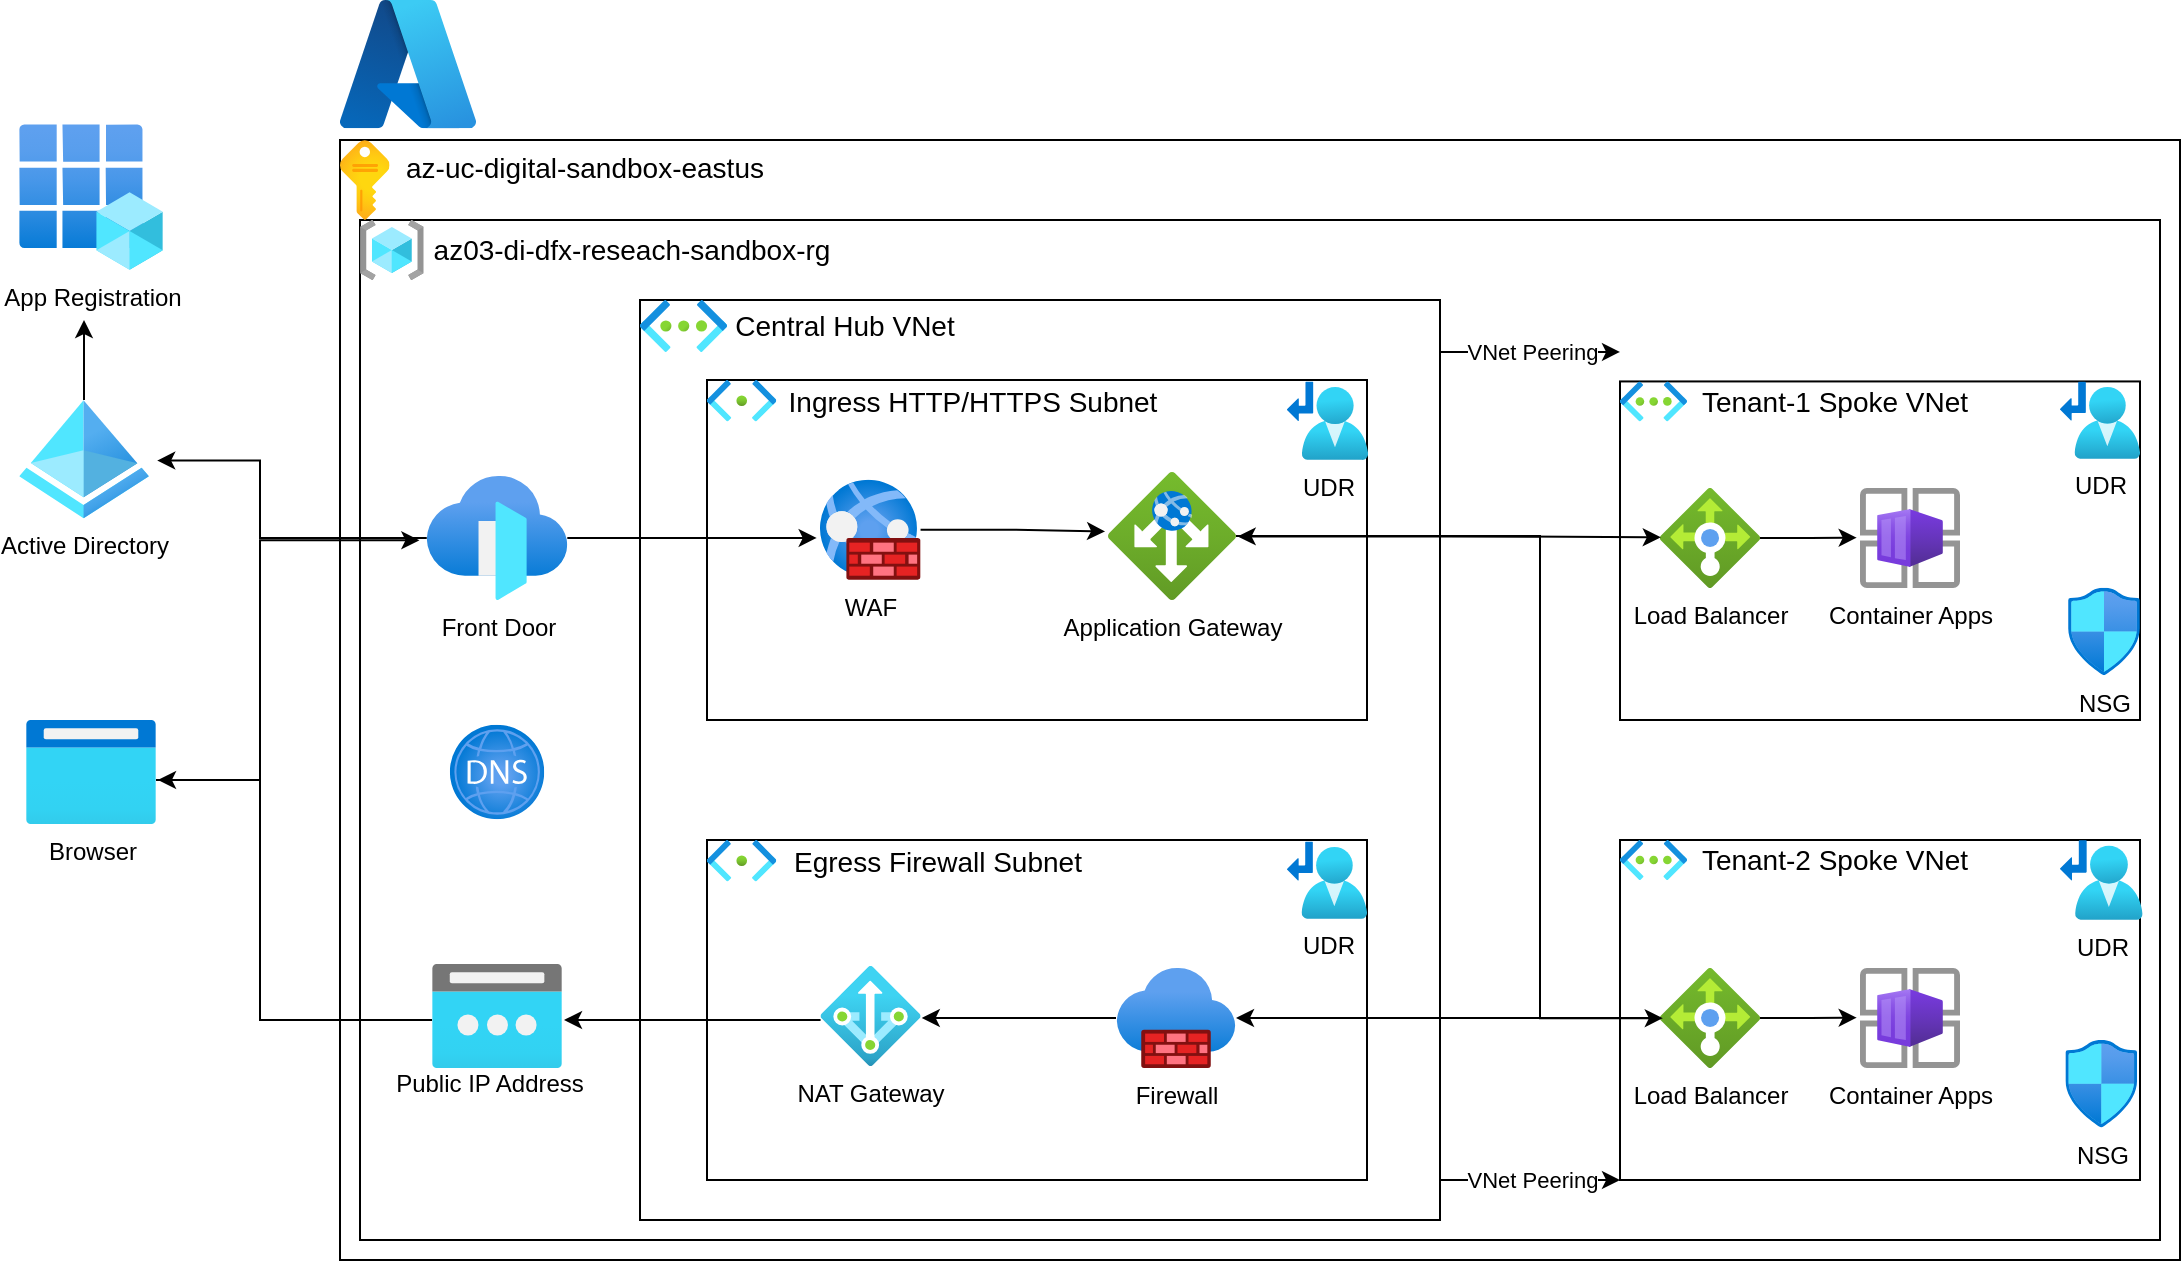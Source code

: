 <mxfile version="24.0.4" type="github" pages="2">
  <diagram name="Page-1" id="4AKVum7g2aCIMYz--MYV">
    <mxGraphModel dx="1361" dy="827" grid="1" gridSize="10" guides="1" tooltips="1" connect="1" arrows="1" fold="1" page="1" pageScale="1" pageWidth="1169" pageHeight="827" math="0" shadow="0">
      <root>
        <mxCell id="0" />
        <mxCell id="1" parent="0" />
        <mxCell id="Z_4IfypG2J4DMqpjWZ7h-4" value="" style="rounded=0;whiteSpace=wrap;html=1;" parent="1" vertex="1">
          <mxGeometry x="200" y="80" width="920" height="560" as="geometry" />
        </mxCell>
        <mxCell id="Z_4IfypG2J4DMqpjWZ7h-2" value="" style="rounded=0;whiteSpace=wrap;html=1;" parent="1" vertex="1">
          <mxGeometry x="210" y="120" width="900" height="510" as="geometry" />
        </mxCell>
        <mxCell id="Z_4IfypG2J4DMqpjWZ7h-1" value="" style="rounded=0;whiteSpace=wrap;html=1;" parent="1" vertex="1">
          <mxGeometry x="350" y="160" width="400" height="460" as="geometry" />
        </mxCell>
        <mxCell id="Z_4IfypG2J4DMqpjWZ7h-3" value="" style="rounded=0;whiteSpace=wrap;html=1;" parent="1" vertex="1">
          <mxGeometry x="840" y="200.72" width="260" height="169.28" as="geometry" />
        </mxCell>
        <mxCell id="Z_4IfypG2J4DMqpjWZ7h-6" value="" style="image;aspect=fixed;html=1;points=[];align=center;fontSize=12;image=img/lib/azure2/general/Subscriptions.svg;" parent="1" vertex="1">
          <mxGeometry x="200" y="80" width="24.79" height="40" as="geometry" />
        </mxCell>
        <mxCell id="Z_4IfypG2J4DMqpjWZ7h-7" value="" style="image;aspect=fixed;html=1;points=[];align=center;fontSize=12;image=img/lib/azure2/general/Resource_Groups.svg;" parent="1" vertex="1">
          <mxGeometry x="210" y="120" width="31.88" height="30" as="geometry" />
        </mxCell>
        <mxCell id="Z_4IfypG2J4DMqpjWZ7h-8" value="" style="image;aspect=fixed;html=1;points=[];align=center;fontSize=12;image=img/lib/azure2/networking/Virtual_Networks.svg;movable=1;resizable=1;rotatable=1;deletable=1;editable=1;locked=0;connectable=1;" parent="1" vertex="1">
          <mxGeometry x="350" y="160" width="43.5" height="25.97" as="geometry" />
        </mxCell>
        <mxCell id="Z_4IfypG2J4DMqpjWZ7h-10" value="&lt;font style=&quot;font-size: 14px;&quot;&gt;az-uc-digital-sandbox-eastus&lt;/font&gt;" style="text;strokeColor=none;align=center;fillColor=none;html=1;verticalAlign=middle;whiteSpace=wrap;rounded=0;" parent="1" vertex="1">
          <mxGeometry x="224.79" y="84.12" width="195.21" height="20" as="geometry" />
        </mxCell>
        <mxCell id="Z_4IfypG2J4DMqpjWZ7h-11" value="&lt;font style=&quot;font-size: 14px;&quot;&gt;az03-di-dfx-reseach-sandbox-rg&lt;/font&gt;" style="text;strokeColor=none;align=center;fillColor=none;html=1;verticalAlign=middle;whiteSpace=wrap;rounded=0;" parent="1" vertex="1">
          <mxGeometry x="241.88" y="125" width="207.5" height="20" as="geometry" />
        </mxCell>
        <mxCell id="Z_4IfypG2J4DMqpjWZ7h-12" value="&lt;font style=&quot;font-size: 14px;&quot;&gt;Central Hub VNet&lt;/font&gt;" style="text;strokeColor=none;align=center;fillColor=none;html=1;verticalAlign=middle;whiteSpace=wrap;rounded=0;" parent="1" vertex="1">
          <mxGeometry x="393.5" y="162.99" width="117.38" height="20" as="geometry" />
        </mxCell>
        <mxCell id="Z_4IfypG2J4DMqpjWZ7h-13" value="" style="rounded=0;whiteSpace=wrap;html=1;" parent="1" vertex="1">
          <mxGeometry x="383.5" y="200" width="330" height="170" as="geometry" />
        </mxCell>
        <mxCell id="Z_4IfypG2J4DMqpjWZ7h-14" value="" style="rounded=0;whiteSpace=wrap;html=1;" parent="1" vertex="1">
          <mxGeometry x="383.5" y="430" width="330" height="170" as="geometry" />
        </mxCell>
        <mxCell id="Z_4IfypG2J4DMqpjWZ7h-15" value="" style="image;aspect=fixed;html=1;points=[];align=center;fontSize=12;image=img/lib/azure2/networking/Subnet.svg;" parent="1" vertex="1">
          <mxGeometry x="383.5" y="200" width="34.6" height="20.72" as="geometry" />
        </mxCell>
        <mxCell id="Z_4IfypG2J4DMqpjWZ7h-9" value="" style="image;aspect=fixed;html=1;points=[];align=center;fontSize=12;image=img/lib/azure2/networking/Subnet.svg;" parent="1" vertex="1">
          <mxGeometry x="383.5" y="430" width="34.6" height="20.72" as="geometry" />
        </mxCell>
        <mxCell id="Z_4IfypG2J4DMqpjWZ7h-16" value="&lt;span style=&quot;font-size: 14px;&quot;&gt;Ingress HTTP/HTTPS Subnet&lt;/span&gt;" style="text;strokeColor=none;align=center;fillColor=none;html=1;verticalAlign=middle;whiteSpace=wrap;rounded=0;" parent="1" vertex="1">
          <mxGeometry x="418.1" y="200.72" width="196.5" height="20" as="geometry" />
        </mxCell>
        <mxCell id="Z_4IfypG2J4DMqpjWZ7h-17" value="" style="image;aspect=fixed;html=1;points=[];align=center;fontSize=12;image=img/lib/azure2/networking/Virtual_Networks.svg;" parent="1" vertex="1">
          <mxGeometry x="840" y="200.72" width="33.5" height="20" as="geometry" />
        </mxCell>
        <mxCell id="Z_4IfypG2J4DMqpjWZ7h-18" value="&lt;span style=&quot;font-size: 14px;&quot;&gt;Tenant-1 Spoke VNet&lt;/span&gt;" style="text;strokeColor=none;align=center;fillColor=none;html=1;verticalAlign=middle;whiteSpace=wrap;rounded=0;" parent="1" vertex="1">
          <mxGeometry x="873.5" y="200.72" width="146.5" height="20" as="geometry" />
        </mxCell>
        <mxCell id="Z_4IfypG2J4DMqpjWZ7h-19" value="Load Balancer" style="image;aspect=fixed;html=1;points=[];align=center;fontSize=12;image=img/lib/azure2/networking/Load_Balancers.svg;" parent="1" vertex="1">
          <mxGeometry x="860" y="254.0" width="50" height="50" as="geometry" />
        </mxCell>
        <mxCell id="Z_4IfypG2J4DMqpjWZ7h-20" value="" style="image;aspect=fixed;html=1;points=[];align=center;fontSize=12;image=img/lib/azure2/networking/DNS_Zones.svg;" parent="1" vertex="1">
          <mxGeometry x="254.92" y="372.4" width="47.2" height="47.2" as="geometry" />
        </mxCell>
        <mxCell id="Z_4IfypG2J4DMqpjWZ7h-21" value="NAT Gateway" style="image;aspect=fixed;html=1;points=[];align=center;fontSize=12;image=img/lib/azure2/networking/NAT.svg;" parent="1" vertex="1">
          <mxGeometry x="440.28" y="493" width="50" height="50" as="geometry" />
        </mxCell>
        <mxCell id="Z_4IfypG2J4DMqpjWZ7h-22" value="&lt;span style=&quot;font-size: 14px;&quot;&gt;Egress Firewall Subnet&lt;/span&gt;" style="text;strokeColor=none;align=center;fillColor=none;html=1;verticalAlign=middle;whiteSpace=wrap;rounded=0;" parent="1" vertex="1">
          <mxGeometry x="418.1" y="430.72" width="161.9" height="20" as="geometry" />
        </mxCell>
        <mxCell id="Z_4IfypG2J4DMqpjWZ7h-23" value="Front Door" style="image;aspect=fixed;html=1;points=[];align=center;fontSize=12;image=img/lib/azure2/networking/Front_Doors.svg;" parent="1" vertex="1">
          <mxGeometry x="243.38" y="248" width="70.27" height="62" as="geometry" />
        </mxCell>
        <mxCell id="Z_4IfypG2J4DMqpjWZ7h-24" value="UDR" style="image;aspect=fixed;html=1;points=[];align=center;fontSize=12;image=img/lib/azure2/networking/Route_Tables.svg;" parent="1" vertex="1">
          <mxGeometry x="1060" y="200.72" width="40" height="38.75" as="geometry" />
        </mxCell>
        <mxCell id="Z_4IfypG2J4DMqpjWZ7h-25" value="UDR" style="image;aspect=fixed;html=1;points=[];align=center;fontSize=12;image=img/lib/azure2/networking/Route_Tables.svg;" parent="1" vertex="1">
          <mxGeometry x="673.5" y="200.72" width="40.55" height="39.28" as="geometry" />
        </mxCell>
        <mxCell id="Z_4IfypG2J4DMqpjWZ7h-27" value="Application Gateway" style="image;aspect=fixed;html=1;points=[];align=center;fontSize=12;image=img/lib/azure2/networking/Application_Gateways.svg;" parent="1" vertex="1">
          <mxGeometry x="584" y="246" width="64" height="64" as="geometry" />
        </mxCell>
        <mxCell id="Z_4IfypG2J4DMqpjWZ7h-28" value="NSG" style="image;aspect=fixed;html=1;points=[];align=center;fontSize=12;image=img/lib/azure2/networking/Network_Security_Groups.svg;" parent="1" vertex="1">
          <mxGeometry x="1064" y="303.87" width="36" height="43.71" as="geometry" />
        </mxCell>
        <mxCell id="Z_4IfypG2J4DMqpjWZ7h-29" value="" style="image;aspect=fixed;html=1;points=[];align=center;fontSize=12;image=img/lib/azure2/networking/Public_IP_Addresses.svg;" parent="1" vertex="1">
          <mxGeometry x="246.01" y="492" width="65" height="52" as="geometry" />
        </mxCell>
        <mxCell id="Z_4IfypG2J4DMqpjWZ7h-30" value="Firewall" style="image;aspect=fixed;html=1;points=[];align=center;fontSize=12;image=img/lib/azure2/networking/Firewalls.svg;" parent="1" vertex="1">
          <mxGeometry x="588" y="494" width="60" height="50" as="geometry" />
        </mxCell>
        <mxCell id="Z_4IfypG2J4DMqpjWZ7h-31" value="" style="image;aspect=fixed;html=1;points=[];align=center;fontSize=12;image=img/lib/azure2/other/Azure_A.svg;" parent="1" vertex="1">
          <mxGeometry x="200" y="10" width="68" height="64.12" as="geometry" />
        </mxCell>
        <mxCell id="Z_4IfypG2J4DMqpjWZ7h-32" value="App Registration" style="image;aspect=fixed;html=1;points=[];align=center;fontSize=12;image=img/lib/azure2/identity/App_Registrations.svg;" parent="1" vertex="1">
          <mxGeometry x="39.61" y="72.06" width="71.79" height="72.94" as="geometry" />
        </mxCell>
        <mxCell id="Z_4IfypG2J4DMqpjWZ7h-33" value="Container Apps" style="image;aspect=fixed;html=1;points=[];align=center;fontSize=12;image=img/lib/azure2/other/Container_App_Environments.svg;" parent="1" vertex="1">
          <mxGeometry x="960" y="254.0" width="50" height="50" as="geometry" />
        </mxCell>
        <mxCell id="Z_4IfypG2J4DMqpjWZ7h-35" value="Browser" style="image;aspect=fixed;html=1;points=[];align=center;fontSize=12;image=img/lib/azure2/general/Browser.svg;" parent="1" vertex="1">
          <mxGeometry x="43" y="370" width="65" height="52" as="geometry" />
        </mxCell>
        <mxCell id="Z_4IfypG2J4DMqpjWZ7h-36" style="edgeStyle=orthogonalEdgeStyle;rounded=0;orthogonalLoop=1;jettySize=auto;html=1;" parent="1" source="Z_4IfypG2J4DMqpjWZ7h-21" edge="1">
          <mxGeometry relative="1" as="geometry">
            <mxPoint x="312" y="520" as="targetPoint" />
            <Array as="points">
              <mxPoint x="312" y="520" />
            </Array>
          </mxGeometry>
        </mxCell>
        <mxCell id="Z_4IfypG2J4DMqpjWZ7h-37" style="edgeStyle=orthogonalEdgeStyle;rounded=0;orthogonalLoop=1;jettySize=auto;html=1;entryX=1.012;entryY=0.52;entryDx=0;entryDy=0;entryPerimeter=0;" parent="1" source="Z_4IfypG2J4DMqpjWZ7h-30" target="Z_4IfypG2J4DMqpjWZ7h-21" edge="1">
          <mxGeometry relative="1" as="geometry" />
        </mxCell>
        <mxCell id="Z_4IfypG2J4DMqpjWZ7h-38" value="UDR" style="image;aspect=fixed;html=1;points=[];align=center;fontSize=12;image=img/lib/azure2/networking/Route_Tables.svg;" parent="1" vertex="1">
          <mxGeometry x="673.5" y="430.72" width="40" height="38.75" as="geometry" />
        </mxCell>
        <mxCell id="Z_4IfypG2J4DMqpjWZ7h-44" value="Public IP Address" style="text;strokeColor=none;align=center;fillColor=none;html=1;verticalAlign=middle;whiteSpace=wrap;rounded=0;" parent="1" vertex="1">
          <mxGeometry x="224.79" y="542" width="99.79" height="20" as="geometry" />
        </mxCell>
        <mxCell id="Z_4IfypG2J4DMqpjWZ7h-46" value="WAF" style="image;aspect=fixed;html=1;points=[];align=center;fontSize=12;image=img/lib/azure2/networking/Web_Application_Firewall_Policies_WAF.svg;" parent="1" vertex="1">
          <mxGeometry x="440" y="249.72" width="50.28" height="50.28" as="geometry" />
        </mxCell>
        <mxCell id="Z_4IfypG2J4DMqpjWZ7h-48" style="edgeStyle=orthogonalEdgeStyle;rounded=0;orthogonalLoop=1;jettySize=auto;html=1;entryX=-0.023;entryY=0.464;entryDx=0;entryDy=0;entryPerimeter=0;" parent="1" source="Z_4IfypG2J4DMqpjWZ7h-46" target="Z_4IfypG2J4DMqpjWZ7h-27" edge="1">
          <mxGeometry relative="1" as="geometry" />
        </mxCell>
        <mxCell id="Z_4IfypG2J4DMqpjWZ7h-49" style="edgeStyle=orthogonalEdgeStyle;rounded=0;orthogonalLoop=1;jettySize=auto;html=1;entryX=-0.033;entryY=0.497;entryDx=0;entryDy=0;entryPerimeter=0;" parent="1" source="Z_4IfypG2J4DMqpjWZ7h-19" target="Z_4IfypG2J4DMqpjWZ7h-33" edge="1">
          <mxGeometry relative="1" as="geometry" />
        </mxCell>
        <mxCell id="Z_4IfypG2J4DMqpjWZ7h-52" value="" style="rounded=0;whiteSpace=wrap;html=1;" parent="1" vertex="1">
          <mxGeometry x="840" y="430" width="260" height="170" as="geometry" />
        </mxCell>
        <mxCell id="Z_4IfypG2J4DMqpjWZ7h-53" value="" style="image;aspect=fixed;html=1;points=[];align=center;fontSize=12;image=img/lib/azure2/networking/Virtual_Networks.svg;" parent="1" vertex="1">
          <mxGeometry x="840" y="430" width="33.5" height="20" as="geometry" />
        </mxCell>
        <mxCell id="Z_4IfypG2J4DMqpjWZ7h-54" value="&lt;span style=&quot;font-size: 14px;&quot;&gt;Tenant-2 Spoke VNet&lt;/span&gt;" style="text;strokeColor=none;align=center;fillColor=none;html=1;verticalAlign=middle;whiteSpace=wrap;rounded=0;" parent="1" vertex="1">
          <mxGeometry x="873.5" y="430" width="146.5" height="20" as="geometry" />
        </mxCell>
        <mxCell id="Z_4IfypG2J4DMqpjWZ7h-55" value="Load Balancer" style="image;aspect=fixed;html=1;points=[];align=center;fontSize=12;image=img/lib/azure2/networking/Load_Balancers.svg;" parent="1" vertex="1">
          <mxGeometry x="860" y="494" width="50" height="50" as="geometry" />
        </mxCell>
        <mxCell id="Z_4IfypG2J4DMqpjWZ7h-56" value="UDR" style="image;aspect=fixed;html=1;points=[];align=center;fontSize=12;image=img/lib/azure2/networking/Route_Tables.svg;" parent="1" vertex="1">
          <mxGeometry x="1060" y="430" width="41.29" height="40" as="geometry" />
        </mxCell>
        <mxCell id="Z_4IfypG2J4DMqpjWZ7h-57" value="NSG" style="image;aspect=fixed;html=1;points=[];align=center;fontSize=12;image=img/lib/azure2/networking/Network_Security_Groups.svg;" parent="1" vertex="1">
          <mxGeometry x="1062.65" y="530" width="36" height="43.71" as="geometry" />
        </mxCell>
        <mxCell id="Z_4IfypG2J4DMqpjWZ7h-58" value="Container Apps" style="image;aspect=fixed;html=1;points=[];align=center;fontSize=12;image=img/lib/azure2/other/Container_App_Environments.svg;" parent="1" vertex="1">
          <mxGeometry x="960" y="494" width="50" height="50" as="geometry" />
        </mxCell>
        <mxCell id="Z_4IfypG2J4DMqpjWZ7h-59" style="edgeStyle=orthogonalEdgeStyle;rounded=0;orthogonalLoop=1;jettySize=auto;html=1;entryX=-0.033;entryY=0.497;entryDx=0;entryDy=0;entryPerimeter=0;" parent="1" source="Z_4IfypG2J4DMqpjWZ7h-55" target="Z_4IfypG2J4DMqpjWZ7h-58" edge="1">
          <mxGeometry relative="1" as="geometry" />
        </mxCell>
        <mxCell id="Z_4IfypG2J4DMqpjWZ7h-62" style="edgeStyle=orthogonalEdgeStyle;rounded=0;orthogonalLoop=1;jettySize=auto;html=1;exitX=1;exitY=0.916;exitDx=0;exitDy=0;exitPerimeter=0;" parent="1" edge="1">
          <mxGeometry relative="1" as="geometry">
            <mxPoint x="750" y="600.0" as="sourcePoint" />
            <mxPoint x="840" y="600.057" as="targetPoint" />
            <Array as="points">
              <mxPoint x="810" y="599.64" />
              <mxPoint x="810" y="599.64" />
            </Array>
          </mxGeometry>
        </mxCell>
        <mxCell id="Z_4IfypG2J4DMqpjWZ7h-63" value="VNet Peering" style="edgeLabel;html=1;align=center;verticalAlign=middle;resizable=0;points=[];" parent="Z_4IfypG2J4DMqpjWZ7h-62" vertex="1" connectable="0">
          <mxGeometry x="0.018" relative="1" as="geometry">
            <mxPoint as="offset" />
          </mxGeometry>
        </mxCell>
        <mxCell id="Z_4IfypG2J4DMqpjWZ7h-64" style="edgeStyle=orthogonalEdgeStyle;rounded=0;orthogonalLoop=1;jettySize=auto;html=1;exitX=1;exitY=0.916;exitDx=0;exitDy=0;exitPerimeter=0;" parent="1" edge="1">
          <mxGeometry relative="1" as="geometry">
            <mxPoint x="750" y="185.97" as="sourcePoint" />
            <mxPoint x="840" y="185.97" as="targetPoint" />
            <Array as="points">
              <mxPoint x="810" y="185.97" />
              <mxPoint x="810" y="185.97" />
            </Array>
          </mxGeometry>
        </mxCell>
        <mxCell id="Z_4IfypG2J4DMqpjWZ7h-65" value="VNet Peering" style="edgeLabel;html=1;align=center;verticalAlign=middle;resizable=0;points=[];" parent="Z_4IfypG2J4DMqpjWZ7h-64" vertex="1" connectable="0">
          <mxGeometry x="0.018" relative="1" as="geometry">
            <mxPoint as="offset" />
          </mxGeometry>
        </mxCell>
        <mxCell id="Z_4IfypG2J4DMqpjWZ7h-67" style="edgeStyle=orthogonalEdgeStyle;rounded=0;orthogonalLoop=1;jettySize=auto;html=1;entryX=-0.033;entryY=0.582;entryDx=0;entryDy=0;entryPerimeter=0;" parent="1" source="Z_4IfypG2J4DMqpjWZ7h-23" target="Z_4IfypG2J4DMqpjWZ7h-46" edge="1">
          <mxGeometry relative="1" as="geometry" />
        </mxCell>
        <mxCell id="Z_4IfypG2J4DMqpjWZ7h-68" style="edgeStyle=orthogonalEdgeStyle;rounded=0;orthogonalLoop=1;jettySize=auto;html=1;entryX=0.033;entryY=0.314;entryDx=0;entryDy=0;entryPerimeter=0;" parent="1" source="Z_4IfypG2J4DMqpjWZ7h-35" target="Z_4IfypG2J4DMqpjWZ7h-2" edge="1">
          <mxGeometry relative="1" as="geometry">
            <Array as="points">
              <mxPoint x="160" y="400" />
              <mxPoint x="160" y="280" />
            </Array>
          </mxGeometry>
        </mxCell>
        <mxCell id="Z_4IfypG2J4DMqpjWZ7h-69" style="edgeStyle=orthogonalEdgeStyle;rounded=0;orthogonalLoop=1;jettySize=auto;html=1;" parent="1" source="Z_4IfypG2J4DMqpjWZ7h-29" edge="1">
          <mxGeometry relative="1" as="geometry">
            <mxPoint x="109" y="400" as="targetPoint" />
            <Array as="points">
              <mxPoint x="160" y="520" />
              <mxPoint x="160" y="400" />
              <mxPoint x="109" y="400" />
            </Array>
          </mxGeometry>
        </mxCell>
        <mxCell id="Z_4IfypG2J4DMqpjWZ7h-73" style="edgeStyle=orthogonalEdgeStyle;rounded=0;orthogonalLoop=1;jettySize=auto;html=1;entryX=0.008;entryY=0.493;entryDx=0;entryDy=0;entryPerimeter=0;" parent="1" source="Z_4IfypG2J4DMqpjWZ7h-27" target="Z_4IfypG2J4DMqpjWZ7h-19" edge="1">
          <mxGeometry relative="1" as="geometry">
            <Array as="points" />
          </mxGeometry>
        </mxCell>
        <mxCell id="Z_4IfypG2J4DMqpjWZ7h-74" style="edgeStyle=orthogonalEdgeStyle;rounded=0;orthogonalLoop=1;jettySize=auto;html=1;entryX=0.028;entryY=0.502;entryDx=0;entryDy=0;entryPerimeter=0;" parent="1" source="Z_4IfypG2J4DMqpjWZ7h-27" target="Z_4IfypG2J4DMqpjWZ7h-55" edge="1">
          <mxGeometry relative="1" as="geometry">
            <Array as="points">
              <mxPoint x="800" y="278" />
              <mxPoint x="800" y="519" />
            </Array>
          </mxGeometry>
        </mxCell>
        <mxCell id="Z_4IfypG2J4DMqpjWZ7h-76" style="edgeStyle=orthogonalEdgeStyle;rounded=0;orthogonalLoop=1;jettySize=auto;html=1;" parent="1" source="Z_4IfypG2J4DMqpjWZ7h-55" target="Z_4IfypG2J4DMqpjWZ7h-30" edge="1">
          <mxGeometry relative="1" as="geometry">
            <mxPoint x="650" y="519" as="targetPoint" />
          </mxGeometry>
        </mxCell>
        <mxCell id="Z_4IfypG2J4DMqpjWZ7h-80" style="edgeStyle=orthogonalEdgeStyle;rounded=0;orthogonalLoop=1;jettySize=auto;html=1;entryX=1.013;entryY=0.503;entryDx=0;entryDy=0;entryPerimeter=0;" parent="1" source="Z_4IfypG2J4DMqpjWZ7h-55" target="Z_4IfypG2J4DMqpjWZ7h-27" edge="1">
          <mxGeometry relative="1" as="geometry">
            <Array as="points">
              <mxPoint x="800" y="519" />
              <mxPoint x="800" y="278" />
            </Array>
          </mxGeometry>
        </mxCell>
        <mxCell id="Z_4IfypG2J4DMqpjWZ7h-81" value="Active Directory" style="image;aspect=fixed;html=1;points=[];align=center;fontSize=12;image=img/lib/azure2/identity/Azure_Active_Directory.svg;" parent="1" vertex="1">
          <mxGeometry x="39.61" y="210" width="64.84" height="59.28" as="geometry" />
        </mxCell>
        <mxCell id="Z_4IfypG2J4DMqpjWZ7h-84" style="edgeStyle=orthogonalEdgeStyle;rounded=0;orthogonalLoop=1;jettySize=auto;html=1;entryX=1.064;entryY=0.511;entryDx=0;entryDy=0;entryPerimeter=0;" parent="1" source="Z_4IfypG2J4DMqpjWZ7h-23" target="Z_4IfypG2J4DMqpjWZ7h-81" edge="1">
          <mxGeometry relative="1" as="geometry">
            <Array as="points">
              <mxPoint x="160" y="279" />
              <mxPoint x="160" y="240" />
            </Array>
          </mxGeometry>
        </mxCell>
        <mxCell id="Z_4IfypG2J4DMqpjWZ7h-85" style="edgeStyle=orthogonalEdgeStyle;rounded=0;orthogonalLoop=1;jettySize=auto;html=1;" parent="1" source="Z_4IfypG2J4DMqpjWZ7h-81" edge="1">
          <mxGeometry relative="1" as="geometry">
            <mxPoint x="72" y="170" as="targetPoint" />
          </mxGeometry>
        </mxCell>
      </root>
    </mxGraphModel>
  </diagram>
  <diagram id="97qdU3pCBkrd1twOkaaG" name="Page-2">
    <mxGraphModel dx="1121" dy="681" grid="1" gridSize="10" guides="1" tooltips="1" connect="1" arrows="1" fold="1" page="1" pageScale="1" pageWidth="1169" pageHeight="827" math="0" shadow="0">
      <root>
        <mxCell id="0" />
        <mxCell id="1" parent="0" />
        <mxCell id="7w-_IcCzkGGQ7eGpHlJ6-1" value="" style="rounded=0;whiteSpace=wrap;html=1;" vertex="1" parent="1">
          <mxGeometry x="160" y="120" width="960" height="680" as="geometry" />
        </mxCell>
        <mxCell id="efMvuc3wGxxDu2Uodmau-1" value="" style="image;aspect=fixed;html=1;points=[];align=center;fontSize=12;image=img/lib/azure2/general/Subscriptions.svg;" vertex="1" parent="1">
          <mxGeometry x="160" y="120" width="24.79" height="40" as="geometry" />
        </mxCell>
        <mxCell id="efMvuc3wGxxDu2Uodmau-3" value="&lt;font style=&quot;font-size: 14px;&quot;&gt;az-uc-digital-sandbox-eastus&lt;/font&gt;" style="text;strokeColor=none;align=center;fillColor=none;html=1;verticalAlign=middle;whiteSpace=wrap;rounded=0;" vertex="1" parent="1">
          <mxGeometry x="184.79" y="124.12" width="195.21" height="20" as="geometry" />
        </mxCell>
        <mxCell id="efMvuc3wGxxDu2Uodmau-5" value="" style="image;aspect=fixed;html=1;points=[];align=center;fontSize=12;image=img/lib/azure2/other/Azure_A.svg;" vertex="1" parent="1">
          <mxGeometry x="160" y="50" width="68" height="64.12" as="geometry" />
        </mxCell>
        <mxCell id="efMvuc3wGxxDu2Uodmau-6" value="" style="rounded=0;whiteSpace=wrap;html=1;" vertex="1" parent="1">
          <mxGeometry x="170" y="160" width="940" height="630" as="geometry" />
        </mxCell>
        <mxCell id="efMvuc3wGxxDu2Uodmau-4" value="&lt;font style=&quot;font-size: 14px;&quot;&gt;az03-di-dfx-reseach-sandbox-rg&lt;/font&gt;" style="text;strokeColor=none;align=center;fillColor=none;html=1;verticalAlign=middle;whiteSpace=wrap;rounded=0;" vertex="1" parent="1">
          <mxGeometry x="201.88" y="165" width="207.5" height="20" as="geometry" />
        </mxCell>
        <mxCell id="efMvuc3wGxxDu2Uodmau-2" value="" style="image;aspect=fixed;html=1;points=[];align=center;fontSize=12;image=img/lib/azure2/general/Resource_Groups.svg;" vertex="1" parent="1">
          <mxGeometry x="170" y="165" width="31.88" height="30" as="geometry" />
        </mxCell>
        <mxCell id="efMvuc3wGxxDu2Uodmau-7" value="" style="rounded=0;whiteSpace=wrap;html=1;" vertex="1" parent="1">
          <mxGeometry x="330" y="320" width="350" height="290" as="geometry" />
        </mxCell>
        <mxCell id="G_ofz0DihlmEt8pN9AVe-1" value="" style="rounded=0;whiteSpace=wrap;html=1;" vertex="1" parent="1">
          <mxGeometry x="360" y="360" width="310" height="240" as="geometry" />
        </mxCell>
        <mxCell id="f85TqWLGSH7f9BpO2et0-1" value="" style="image;aspect=fixed;html=1;points=[];align=center;fontSize=12;image=img/lib/azure2/networking/Virtual_Networks.svg;movable=1;resizable=1;rotatable=1;deletable=1;editable=1;locked=0;connectable=1;" vertex="1" parent="1">
          <mxGeometry x="330" y="320" width="43.5" height="25.97" as="geometry" />
        </mxCell>
        <mxCell id="f85TqWLGSH7f9BpO2et0-2" value="&lt;font style=&quot;font-size: 14px;&quot;&gt;Central Hub VNet&lt;/font&gt;" style="text;strokeColor=none;align=center;fillColor=none;html=1;verticalAlign=middle;whiteSpace=wrap;rounded=0;" vertex="1" parent="1">
          <mxGeometry x="373.5" y="322.99" width="117.38" height="20" as="geometry" />
        </mxCell>
        <mxCell id="f85TqWLGSH7f9BpO2et0-3" value="" style="image;aspect=fixed;html=1;points=[];align=center;fontSize=12;image=img/lib/azure2/networking/Subnet.svg;" vertex="1" parent="1">
          <mxGeometry x="363.5" y="360" width="34.6" height="20.72" as="geometry" />
        </mxCell>
        <mxCell id="f85TqWLGSH7f9BpO2et0-4" value="&lt;span style=&quot;font-size: 14px;&quot;&gt;Ingress HTTP/HTTPS Subnet&lt;/span&gt;" style="text;strokeColor=none;align=center;fillColor=none;html=1;verticalAlign=middle;whiteSpace=wrap;rounded=0;" vertex="1" parent="1">
          <mxGeometry x="398.1" y="360.72" width="196.5" height="20" as="geometry" />
        </mxCell>
        <mxCell id="oZ1wFkEAIGvbW1ZYJrgb-1" value="" style="rounded=0;whiteSpace=wrap;html=1;" vertex="1" parent="1">
          <mxGeometry x="830" y="195" width="270" height="239.28" as="geometry" />
        </mxCell>
        <mxCell id="oZ1wFkEAIGvbW1ZYJrgb-2" value="" style="image;aspect=fixed;html=1;points=[];align=center;fontSize=12;image=img/lib/azure2/networking/Virtual_Networks.svg;" vertex="1" parent="1">
          <mxGeometry x="840" y="195" width="33.5" height="20" as="geometry" />
        </mxCell>
        <mxCell id="oZ1wFkEAIGvbW1ZYJrgb-3" value="&lt;span style=&quot;font-size: 14px;&quot;&gt;Tenant-1 Spoke VNet&lt;/span&gt;" style="text;strokeColor=none;align=center;fillColor=none;html=1;verticalAlign=middle;whiteSpace=wrap;rounded=0;" vertex="1" parent="1">
          <mxGeometry x="873.5" y="195" width="146.5" height="20" as="geometry" />
        </mxCell>
        <mxCell id="oZ1wFkEAIGvbW1ZYJrgb-4" value="Load Balancer" style="image;aspect=fixed;html=1;points=[];align=center;fontSize=12;image=img/lib/azure2/networking/Load_Balancers.svg;" vertex="1" parent="1">
          <mxGeometry x="840" y="307.99" width="50" height="50" as="geometry" />
        </mxCell>
        <mxCell id="oZ1wFkEAIGvbW1ZYJrgb-5" value="UDR" style="image;aspect=fixed;html=1;points=[];align=center;fontSize=12;image=img/lib/azure2/networking/Route_Tables.svg;" vertex="1" parent="1">
          <mxGeometry x="1060" y="195" width="40" height="38.75" as="geometry" />
        </mxCell>
        <mxCell id="oZ1wFkEAIGvbW1ZYJrgb-6" value="NSG" style="image;aspect=fixed;html=1;points=[];align=center;fontSize=12;image=img/lib/azure2/networking/Network_Security_Groups.svg;" vertex="1" parent="1">
          <mxGeometry x="1020" y="220.0" width="36" height="43.71" as="geometry" />
        </mxCell>
        <mxCell id="oZ1wFkEAIGvbW1ZYJrgb-7" value="Container Apps" style="image;aspect=fixed;html=1;points=[];align=center;fontSize=12;image=img/lib/azure2/other/Container_App_Environments.svg;" vertex="1" parent="1">
          <mxGeometry x="930" y="360.72" width="50" height="50" as="geometry" />
        </mxCell>
        <mxCell id="oZ1wFkEAIGvbW1ZYJrgb-8" style="edgeStyle=orthogonalEdgeStyle;rounded=0;orthogonalLoop=1;jettySize=auto;html=1;entryX=-0.033;entryY=0.497;entryDx=0;entryDy=0;entryPerimeter=0;" edge="1" parent="1" source="oZ1wFkEAIGvbW1ZYJrgb-4" target="oZ1wFkEAIGvbW1ZYJrgb-7">
          <mxGeometry relative="1" as="geometry">
            <Array as="points">
              <mxPoint x="865" y="386" />
            </Array>
          </mxGeometry>
        </mxCell>
        <mxCell id="wDRH7gxqFBLELHU7r7DH-1" value="Front Door" style="image;aspect=fixed;html=1;points=[];align=center;fontSize=12;image=img/lib/azure2/networking/Front_Doors.svg;" vertex="1" parent="1">
          <mxGeometry x="840" y="230.99" width="55.55" height="49.01" as="geometry" />
        </mxCell>
        <mxCell id="wDRH7gxqFBLELHU7r7DH-2" value="" style="image;aspect=fixed;html=1;points=[];align=center;fontSize=12;image=img/lib/azure2/storage/Storage_Accounts.svg;" vertex="1" parent="1">
          <mxGeometry x="1035" y="10" width="65" height="52" as="geometry" />
        </mxCell>
        <mxCell id="wDRH7gxqFBLELHU7r7DH-3" value="Static Web App" style="image;aspect=fixed;html=1;points=[];align=center;fontSize=12;image=img/lib/azure2/preview/Static_Apps.svg;" vertex="1" parent="1">
          <mxGeometry x="930" y="233.75" width="58.24" height="46.25" as="geometry" />
        </mxCell>
        <mxCell id="S7T0ipJ2UqH4D_QmB27K-1" value="Front Door" style="image;aspect=fixed;html=1;points=[];align=center;fontSize=12;image=img/lib/azure2/networking/Front_Doors.svg;" vertex="1" parent="1">
          <mxGeometry x="228" y="412.72" width="70.27" height="62" as="geometry" />
        </mxCell>
        <mxCell id="S7T0ipJ2UqH4D_QmB27K-2" value="Application Gateway" style="image;aspect=fixed;html=1;points=[];align=center;fontSize=12;image=img/lib/azure2/networking/Application_Gateways.svg;" vertex="1" parent="1">
          <mxGeometry x="568.62" y="410.72" width="64" height="64" as="geometry" />
        </mxCell>
        <mxCell id="S7T0ipJ2UqH4D_QmB27K-3" value="WAF" style="image;aspect=fixed;html=1;points=[];align=center;fontSize=12;image=img/lib/azure2/networking/Web_Application_Firewall_Policies_WAF.svg;" vertex="1" parent="1">
          <mxGeometry x="424.62" y="414.44" width="50.28" height="50.28" as="geometry" />
        </mxCell>
        <mxCell id="S7T0ipJ2UqH4D_QmB27K-4" style="edgeStyle=orthogonalEdgeStyle;rounded=0;orthogonalLoop=1;jettySize=auto;html=1;entryX=-0.023;entryY=0.464;entryDx=0;entryDy=0;entryPerimeter=0;" edge="1" parent="1" source="S7T0ipJ2UqH4D_QmB27K-3" target="S7T0ipJ2UqH4D_QmB27K-2">
          <mxGeometry relative="1" as="geometry" />
        </mxCell>
        <mxCell id="S7T0ipJ2UqH4D_QmB27K-5" style="edgeStyle=orthogonalEdgeStyle;rounded=0;orthogonalLoop=1;jettySize=auto;html=1;entryX=-0.033;entryY=0.582;entryDx=0;entryDy=0;entryPerimeter=0;" edge="1" parent="1" source="S7T0ipJ2UqH4D_QmB27K-1" target="S7T0ipJ2UqH4D_QmB27K-3">
          <mxGeometry relative="1" as="geometry" />
        </mxCell>
      </root>
    </mxGraphModel>
  </diagram>
</mxfile>
